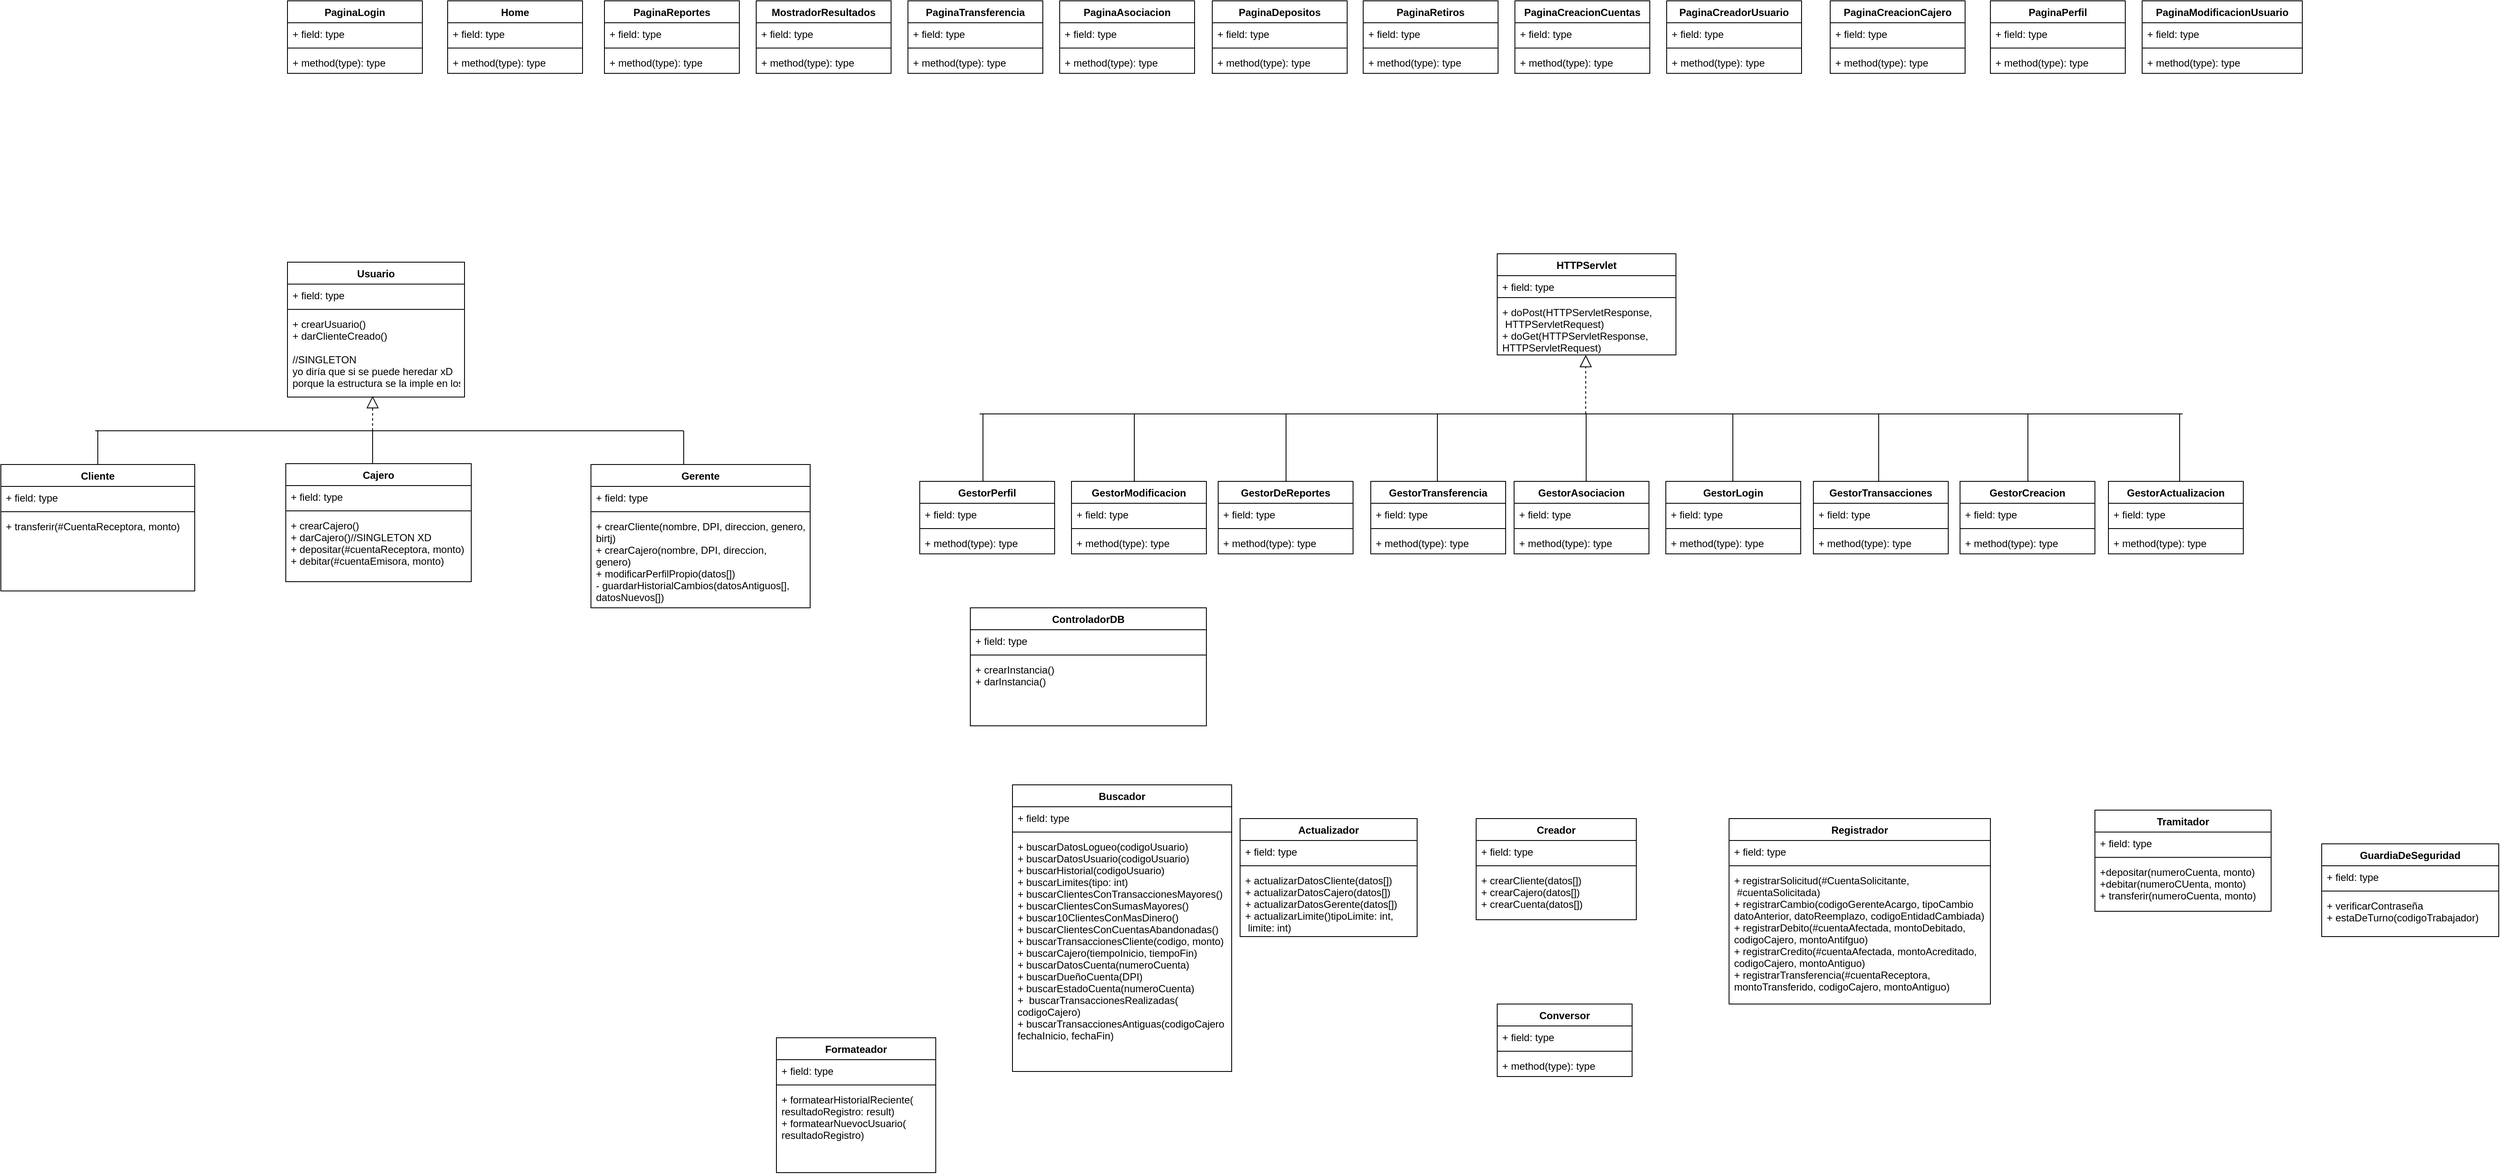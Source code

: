 <mxfile version="13.9.2" type="device"><diagram id="njwTkQ69Vm5b23UFdTND" name="Page-1"><mxGraphModel dx="995" dy="1878" grid="1" gridSize="10" guides="1" tooltips="1" connect="1" arrows="1" fold="1" page="1" pageScale="1" pageWidth="827" pageHeight="1169" math="0" shadow="0"><root><mxCell id="0"/><mxCell id="1" parent="0"/><mxCell id="E4dpX_ghf_CLN3YhoOxq-1" value="Cliente" style="swimlane;fontStyle=1;align=center;verticalAlign=top;childLayout=stackLayout;horizontal=1;startSize=26;horizontalStack=0;resizeParent=1;resizeParentMax=0;resizeLast=0;collapsible=1;marginBottom=0;" parent="1" vertex="1"><mxGeometry x="50" y="10" width="230" height="150" as="geometry"/></mxCell><mxCell id="E4dpX_ghf_CLN3YhoOxq-2" value="+ field: type" style="text;strokeColor=none;fillColor=none;align=left;verticalAlign=top;spacingLeft=4;spacingRight=4;overflow=hidden;rotatable=0;points=[[0,0.5],[1,0.5]];portConstraint=eastwest;" parent="E4dpX_ghf_CLN3YhoOxq-1" vertex="1"><mxGeometry y="26" width="230" height="26" as="geometry"/></mxCell><mxCell id="E4dpX_ghf_CLN3YhoOxq-3" value="" style="line;strokeWidth=1;fillColor=none;align=left;verticalAlign=middle;spacingTop=-1;spacingLeft=3;spacingRight=3;rotatable=0;labelPosition=right;points=[];portConstraint=eastwest;" parent="E4dpX_ghf_CLN3YhoOxq-1" vertex="1"><mxGeometry y="52" width="230" height="8" as="geometry"/></mxCell><mxCell id="E4dpX_ghf_CLN3YhoOxq-4" value="+ transferir(#CuentaReceptora, monto)&#10;&#10;" style="text;strokeColor=none;fillColor=none;align=left;verticalAlign=top;spacingLeft=4;spacingRight=4;overflow=hidden;rotatable=0;points=[[0,0.5],[1,0.5]];portConstraint=eastwest;" parent="E4dpX_ghf_CLN3YhoOxq-1" vertex="1"><mxGeometry y="60" width="230" height="90" as="geometry"/></mxCell><mxCell id="E4dpX_ghf_CLN3YhoOxq-9" value="Cajero" style="swimlane;fontStyle=1;align=center;verticalAlign=top;childLayout=stackLayout;horizontal=1;startSize=26;horizontalStack=0;resizeParent=1;resizeParentMax=0;resizeLast=0;collapsible=1;marginBottom=0;" parent="1" vertex="1"><mxGeometry x="388" y="9" width="220" height="140" as="geometry"/></mxCell><mxCell id="E4dpX_ghf_CLN3YhoOxq-10" value="+ field: type" style="text;strokeColor=none;fillColor=none;align=left;verticalAlign=top;spacingLeft=4;spacingRight=4;overflow=hidden;rotatable=0;points=[[0,0.5],[1,0.5]];portConstraint=eastwest;" parent="E4dpX_ghf_CLN3YhoOxq-9" vertex="1"><mxGeometry y="26" width="220" height="26" as="geometry"/></mxCell><mxCell id="E4dpX_ghf_CLN3YhoOxq-11" value="" style="line;strokeWidth=1;fillColor=none;align=left;verticalAlign=middle;spacingTop=-1;spacingLeft=3;spacingRight=3;rotatable=0;labelPosition=right;points=[];portConstraint=eastwest;" parent="E4dpX_ghf_CLN3YhoOxq-9" vertex="1"><mxGeometry y="52" width="220" height="8" as="geometry"/></mxCell><mxCell id="E4dpX_ghf_CLN3YhoOxq-12" value="+ crearCajero()&#10;+ darCajero()//SINGLETON XD&#10;+ depositar(#cuentaReceptora, monto)&#10;+ debitar(#cuentaEmisora, monto)&#10;" style="text;strokeColor=none;fillColor=none;align=left;verticalAlign=top;spacingLeft=4;spacingRight=4;overflow=hidden;rotatable=0;points=[[0,0.5],[1,0.5]];portConstraint=eastwest;" parent="E4dpX_ghf_CLN3YhoOxq-9" vertex="1"><mxGeometry y="60" width="220" height="80" as="geometry"/></mxCell><mxCell id="E4dpX_ghf_CLN3YhoOxq-13" value="Gerente" style="swimlane;fontStyle=1;align=center;verticalAlign=top;childLayout=stackLayout;horizontal=1;startSize=26;horizontalStack=0;resizeParent=1;resizeParentMax=0;resizeLast=0;collapsible=1;marginBottom=0;" parent="1" vertex="1"><mxGeometry x="750" y="10" width="260" height="170" as="geometry"/></mxCell><mxCell id="E4dpX_ghf_CLN3YhoOxq-14" value="+ field: type" style="text;strokeColor=none;fillColor=none;align=left;verticalAlign=top;spacingLeft=4;spacingRight=4;overflow=hidden;rotatable=0;points=[[0,0.5],[1,0.5]];portConstraint=eastwest;" parent="E4dpX_ghf_CLN3YhoOxq-13" vertex="1"><mxGeometry y="26" width="260" height="26" as="geometry"/></mxCell><mxCell id="E4dpX_ghf_CLN3YhoOxq-15" value="" style="line;strokeWidth=1;fillColor=none;align=left;verticalAlign=middle;spacingTop=-1;spacingLeft=3;spacingRight=3;rotatable=0;labelPosition=right;points=[];portConstraint=eastwest;" parent="E4dpX_ghf_CLN3YhoOxq-13" vertex="1"><mxGeometry y="52" width="260" height="8" as="geometry"/></mxCell><mxCell id="E4dpX_ghf_CLN3YhoOxq-16" value="+ crearCliente(nombre, DPI, direccion, genero, &#10;birtj)&#10;+ crearCajero(nombre, DPI, direccion, &#10;genero)&#10;+ modificarPerfilPropio(datos[])&#10;- guardarHistorialCambios(datosAntiguos[], &#10;datosNuevos[])" style="text;strokeColor=none;fillColor=none;align=left;verticalAlign=top;spacingLeft=4;spacingRight=4;overflow=hidden;rotatable=0;points=[[0,0.5],[1,0.5]];portConstraint=eastwest;" parent="E4dpX_ghf_CLN3YhoOxq-13" vertex="1"><mxGeometry y="60" width="260" height="110" as="geometry"/></mxCell><mxCell id="E4dpX_ghf_CLN3YhoOxq-45" value="GestorCreacion" style="swimlane;fontStyle=1;align=center;verticalAlign=top;childLayout=stackLayout;horizontal=1;startSize=26;horizontalStack=0;resizeParent=1;resizeParentMax=0;resizeLast=0;collapsible=1;marginBottom=0;" parent="1" vertex="1"><mxGeometry x="2374" y="30" width="160" height="86" as="geometry"/></mxCell><mxCell id="E4dpX_ghf_CLN3YhoOxq-46" value="+ field: type" style="text;strokeColor=none;fillColor=none;align=left;verticalAlign=top;spacingLeft=4;spacingRight=4;overflow=hidden;rotatable=0;points=[[0,0.5],[1,0.5]];portConstraint=eastwest;" parent="E4dpX_ghf_CLN3YhoOxq-45" vertex="1"><mxGeometry y="26" width="160" height="26" as="geometry"/></mxCell><mxCell id="E4dpX_ghf_CLN3YhoOxq-47" value="" style="line;strokeWidth=1;fillColor=none;align=left;verticalAlign=middle;spacingTop=-1;spacingLeft=3;spacingRight=3;rotatable=0;labelPosition=right;points=[];portConstraint=eastwest;" parent="E4dpX_ghf_CLN3YhoOxq-45" vertex="1"><mxGeometry y="52" width="160" height="8" as="geometry"/></mxCell><mxCell id="E4dpX_ghf_CLN3YhoOxq-48" value="+ method(type): type" style="text;strokeColor=none;fillColor=none;align=left;verticalAlign=top;spacingLeft=4;spacingRight=4;overflow=hidden;rotatable=0;points=[[0,0.5],[1,0.5]];portConstraint=eastwest;" parent="E4dpX_ghf_CLN3YhoOxq-45" vertex="1"><mxGeometry y="60" width="160" height="26" as="geometry"/></mxCell><mxCell id="E4dpX_ghf_CLN3YhoOxq-49" value="GestorPerfil" style="swimlane;fontStyle=1;align=center;verticalAlign=top;childLayout=stackLayout;horizontal=1;startSize=26;horizontalStack=0;resizeParent=1;resizeParentMax=0;resizeLast=0;collapsible=1;marginBottom=0;" parent="1" vertex="1"><mxGeometry x="1140" y="30" width="160" height="86" as="geometry"/></mxCell><mxCell id="E4dpX_ghf_CLN3YhoOxq-50" value="+ field: type" style="text;strokeColor=none;fillColor=none;align=left;verticalAlign=top;spacingLeft=4;spacingRight=4;overflow=hidden;rotatable=0;points=[[0,0.5],[1,0.5]];portConstraint=eastwest;" parent="E4dpX_ghf_CLN3YhoOxq-49" vertex="1"><mxGeometry y="26" width="160" height="26" as="geometry"/></mxCell><mxCell id="E4dpX_ghf_CLN3YhoOxq-51" value="" style="line;strokeWidth=1;fillColor=none;align=left;verticalAlign=middle;spacingTop=-1;spacingLeft=3;spacingRight=3;rotatable=0;labelPosition=right;points=[];portConstraint=eastwest;" parent="E4dpX_ghf_CLN3YhoOxq-49" vertex="1"><mxGeometry y="52" width="160" height="8" as="geometry"/></mxCell><mxCell id="E4dpX_ghf_CLN3YhoOxq-52" value="+ method(type): type" style="text;strokeColor=none;fillColor=none;align=left;verticalAlign=top;spacingLeft=4;spacingRight=4;overflow=hidden;rotatable=0;points=[[0,0.5],[1,0.5]];portConstraint=eastwest;" parent="E4dpX_ghf_CLN3YhoOxq-49" vertex="1"><mxGeometry y="60" width="160" height="26" as="geometry"/></mxCell><mxCell id="E4dpX_ghf_CLN3YhoOxq-53" value="GestorModificacion" style="swimlane;fontStyle=1;align=center;verticalAlign=top;childLayout=stackLayout;horizontal=1;startSize=26;horizontalStack=0;resizeParent=1;resizeParentMax=0;resizeLast=0;collapsible=1;marginBottom=0;" parent="1" vertex="1"><mxGeometry x="1320" y="30" width="160" height="86" as="geometry"/></mxCell><mxCell id="E4dpX_ghf_CLN3YhoOxq-54" value="+ field: type" style="text;strokeColor=none;fillColor=none;align=left;verticalAlign=top;spacingLeft=4;spacingRight=4;overflow=hidden;rotatable=0;points=[[0,0.5],[1,0.5]];portConstraint=eastwest;" parent="E4dpX_ghf_CLN3YhoOxq-53" vertex="1"><mxGeometry y="26" width="160" height="26" as="geometry"/></mxCell><mxCell id="E4dpX_ghf_CLN3YhoOxq-55" value="" style="line;strokeWidth=1;fillColor=none;align=left;verticalAlign=middle;spacingTop=-1;spacingLeft=3;spacingRight=3;rotatable=0;labelPosition=right;points=[];portConstraint=eastwest;" parent="E4dpX_ghf_CLN3YhoOxq-53" vertex="1"><mxGeometry y="52" width="160" height="8" as="geometry"/></mxCell><mxCell id="E4dpX_ghf_CLN3YhoOxq-56" value="+ method(type): type" style="text;strokeColor=none;fillColor=none;align=left;verticalAlign=top;spacingLeft=4;spacingRight=4;overflow=hidden;rotatable=0;points=[[0,0.5],[1,0.5]];portConstraint=eastwest;" parent="E4dpX_ghf_CLN3YhoOxq-53" vertex="1"><mxGeometry y="60" width="160" height="26" as="geometry"/></mxCell><mxCell id="E4dpX_ghf_CLN3YhoOxq-57" value="GestorActualizacion" style="swimlane;fontStyle=1;align=center;verticalAlign=top;childLayout=stackLayout;horizontal=1;startSize=26;horizontalStack=0;resizeParent=1;resizeParentMax=0;resizeLast=0;collapsible=1;marginBottom=0;" parent="1" vertex="1"><mxGeometry x="2550" y="30" width="160" height="86" as="geometry"/></mxCell><mxCell id="E4dpX_ghf_CLN3YhoOxq-58" value="+ field: type" style="text;strokeColor=none;fillColor=none;align=left;verticalAlign=top;spacingLeft=4;spacingRight=4;overflow=hidden;rotatable=0;points=[[0,0.5],[1,0.5]];portConstraint=eastwest;" parent="E4dpX_ghf_CLN3YhoOxq-57" vertex="1"><mxGeometry y="26" width="160" height="26" as="geometry"/></mxCell><mxCell id="E4dpX_ghf_CLN3YhoOxq-59" value="" style="line;strokeWidth=1;fillColor=none;align=left;verticalAlign=middle;spacingTop=-1;spacingLeft=3;spacingRight=3;rotatable=0;labelPosition=right;points=[];portConstraint=eastwest;" parent="E4dpX_ghf_CLN3YhoOxq-57" vertex="1"><mxGeometry y="52" width="160" height="8" as="geometry"/></mxCell><mxCell id="E4dpX_ghf_CLN3YhoOxq-60" value="+ method(type): type" style="text;strokeColor=none;fillColor=none;align=left;verticalAlign=top;spacingLeft=4;spacingRight=4;overflow=hidden;rotatable=0;points=[[0,0.5],[1,0.5]];portConstraint=eastwest;" parent="E4dpX_ghf_CLN3YhoOxq-57" vertex="1"><mxGeometry y="60" width="160" height="26" as="geometry"/></mxCell><mxCell id="E4dpX_ghf_CLN3YhoOxq-61" value="GestorDeReportes" style="swimlane;fontStyle=1;align=center;verticalAlign=top;childLayout=stackLayout;horizontal=1;startSize=26;horizontalStack=0;resizeParent=1;resizeParentMax=0;resizeLast=0;collapsible=1;marginBottom=0;" parent="1" vertex="1"><mxGeometry x="1494" y="30" width="160" height="86" as="geometry"/></mxCell><mxCell id="E4dpX_ghf_CLN3YhoOxq-62" value="+ field: type" style="text;strokeColor=none;fillColor=none;align=left;verticalAlign=top;spacingLeft=4;spacingRight=4;overflow=hidden;rotatable=0;points=[[0,0.5],[1,0.5]];portConstraint=eastwest;" parent="E4dpX_ghf_CLN3YhoOxq-61" vertex="1"><mxGeometry y="26" width="160" height="26" as="geometry"/></mxCell><mxCell id="E4dpX_ghf_CLN3YhoOxq-63" value="" style="line;strokeWidth=1;fillColor=none;align=left;verticalAlign=middle;spacingTop=-1;spacingLeft=3;spacingRight=3;rotatable=0;labelPosition=right;points=[];portConstraint=eastwest;" parent="E4dpX_ghf_CLN3YhoOxq-61" vertex="1"><mxGeometry y="52" width="160" height="8" as="geometry"/></mxCell><mxCell id="E4dpX_ghf_CLN3YhoOxq-64" value="+ method(type): type" style="text;strokeColor=none;fillColor=none;align=left;verticalAlign=top;spacingLeft=4;spacingRight=4;overflow=hidden;rotatable=0;points=[[0,0.5],[1,0.5]];portConstraint=eastwest;" parent="E4dpX_ghf_CLN3YhoOxq-61" vertex="1"><mxGeometry y="60" width="160" height="26" as="geometry"/></mxCell><mxCell id="E4dpX_ghf_CLN3YhoOxq-65" value="GestorTransferencia" style="swimlane;fontStyle=1;align=center;verticalAlign=top;childLayout=stackLayout;horizontal=1;startSize=26;horizontalStack=0;resizeParent=1;resizeParentMax=0;resizeLast=0;collapsible=1;marginBottom=0;" parent="1" vertex="1"><mxGeometry x="1675" y="30" width="160" height="86" as="geometry"/></mxCell><mxCell id="E4dpX_ghf_CLN3YhoOxq-66" value="+ field: type" style="text;strokeColor=none;fillColor=none;align=left;verticalAlign=top;spacingLeft=4;spacingRight=4;overflow=hidden;rotatable=0;points=[[0,0.5],[1,0.5]];portConstraint=eastwest;" parent="E4dpX_ghf_CLN3YhoOxq-65" vertex="1"><mxGeometry y="26" width="160" height="26" as="geometry"/></mxCell><mxCell id="E4dpX_ghf_CLN3YhoOxq-67" value="" style="line;strokeWidth=1;fillColor=none;align=left;verticalAlign=middle;spacingTop=-1;spacingLeft=3;spacingRight=3;rotatable=0;labelPosition=right;points=[];portConstraint=eastwest;" parent="E4dpX_ghf_CLN3YhoOxq-65" vertex="1"><mxGeometry y="52" width="160" height="8" as="geometry"/></mxCell><mxCell id="E4dpX_ghf_CLN3YhoOxq-68" value="+ method(type): type" style="text;strokeColor=none;fillColor=none;align=left;verticalAlign=top;spacingLeft=4;spacingRight=4;overflow=hidden;rotatable=0;points=[[0,0.5],[1,0.5]];portConstraint=eastwest;" parent="E4dpX_ghf_CLN3YhoOxq-65" vertex="1"><mxGeometry y="60" width="160" height="26" as="geometry"/></mxCell><mxCell id="E4dpX_ghf_CLN3YhoOxq-69" value="GestorAsociacion" style="swimlane;fontStyle=1;align=center;verticalAlign=top;childLayout=stackLayout;horizontal=1;startSize=26;horizontalStack=0;resizeParent=1;resizeParentMax=0;resizeLast=0;collapsible=1;marginBottom=0;" parent="1" vertex="1"><mxGeometry x="1845" y="30" width="160" height="86" as="geometry"/></mxCell><mxCell id="E4dpX_ghf_CLN3YhoOxq-70" value="+ field: type" style="text;strokeColor=none;fillColor=none;align=left;verticalAlign=top;spacingLeft=4;spacingRight=4;overflow=hidden;rotatable=0;points=[[0,0.5],[1,0.5]];portConstraint=eastwest;" parent="E4dpX_ghf_CLN3YhoOxq-69" vertex="1"><mxGeometry y="26" width="160" height="26" as="geometry"/></mxCell><mxCell id="E4dpX_ghf_CLN3YhoOxq-71" value="" style="line;strokeWidth=1;fillColor=none;align=left;verticalAlign=middle;spacingTop=-1;spacingLeft=3;spacingRight=3;rotatable=0;labelPosition=right;points=[];portConstraint=eastwest;" parent="E4dpX_ghf_CLN3YhoOxq-69" vertex="1"><mxGeometry y="52" width="160" height="8" as="geometry"/></mxCell><mxCell id="E4dpX_ghf_CLN3YhoOxq-72" value="+ method(type): type" style="text;strokeColor=none;fillColor=none;align=left;verticalAlign=top;spacingLeft=4;spacingRight=4;overflow=hidden;rotatable=0;points=[[0,0.5],[1,0.5]];portConstraint=eastwest;" parent="E4dpX_ghf_CLN3YhoOxq-69" vertex="1"><mxGeometry y="60" width="160" height="26" as="geometry"/></mxCell><mxCell id="E4dpX_ghf_CLN3YhoOxq-73" value="GestorLogin" style="swimlane;fontStyle=1;align=center;verticalAlign=top;childLayout=stackLayout;horizontal=1;startSize=26;horizontalStack=0;resizeParent=1;resizeParentMax=0;resizeLast=0;collapsible=1;marginBottom=0;" parent="1" vertex="1"><mxGeometry x="2025" y="30" width="160" height="86" as="geometry"/></mxCell><mxCell id="E4dpX_ghf_CLN3YhoOxq-74" value="+ field: type" style="text;strokeColor=none;fillColor=none;align=left;verticalAlign=top;spacingLeft=4;spacingRight=4;overflow=hidden;rotatable=0;points=[[0,0.5],[1,0.5]];portConstraint=eastwest;" parent="E4dpX_ghf_CLN3YhoOxq-73" vertex="1"><mxGeometry y="26" width="160" height="26" as="geometry"/></mxCell><mxCell id="E4dpX_ghf_CLN3YhoOxq-75" value="" style="line;strokeWidth=1;fillColor=none;align=left;verticalAlign=middle;spacingTop=-1;spacingLeft=3;spacingRight=3;rotatable=0;labelPosition=right;points=[];portConstraint=eastwest;" parent="E4dpX_ghf_CLN3YhoOxq-73" vertex="1"><mxGeometry y="52" width="160" height="8" as="geometry"/></mxCell><mxCell id="E4dpX_ghf_CLN3YhoOxq-76" value="+ method(type): type" style="text;strokeColor=none;fillColor=none;align=left;verticalAlign=top;spacingLeft=4;spacingRight=4;overflow=hidden;rotatable=0;points=[[0,0.5],[1,0.5]];portConstraint=eastwest;" parent="E4dpX_ghf_CLN3YhoOxq-73" vertex="1"><mxGeometry y="60" width="160" height="26" as="geometry"/></mxCell><mxCell id="E4dpX_ghf_CLN3YhoOxq-77" value="GestorTransacciones" style="swimlane;fontStyle=1;align=center;verticalAlign=top;childLayout=stackLayout;horizontal=1;startSize=26;horizontalStack=0;resizeParent=1;resizeParentMax=0;resizeLast=0;collapsible=1;marginBottom=0;" parent="1" vertex="1"><mxGeometry x="2200" y="30" width="160" height="86" as="geometry"/></mxCell><mxCell id="E4dpX_ghf_CLN3YhoOxq-78" value="+ field: type" style="text;strokeColor=none;fillColor=none;align=left;verticalAlign=top;spacingLeft=4;spacingRight=4;overflow=hidden;rotatable=0;points=[[0,0.5],[1,0.5]];portConstraint=eastwest;" parent="E4dpX_ghf_CLN3YhoOxq-77" vertex="1"><mxGeometry y="26" width="160" height="26" as="geometry"/></mxCell><mxCell id="E4dpX_ghf_CLN3YhoOxq-79" value="" style="line;strokeWidth=1;fillColor=none;align=left;verticalAlign=middle;spacingTop=-1;spacingLeft=3;spacingRight=3;rotatable=0;labelPosition=right;points=[];portConstraint=eastwest;" parent="E4dpX_ghf_CLN3YhoOxq-77" vertex="1"><mxGeometry y="52" width="160" height="8" as="geometry"/></mxCell><mxCell id="E4dpX_ghf_CLN3YhoOxq-80" value="+ method(type): type" style="text;strokeColor=none;fillColor=none;align=left;verticalAlign=top;spacingLeft=4;spacingRight=4;overflow=hidden;rotatable=0;points=[[0,0.5],[1,0.5]];portConstraint=eastwest;" parent="E4dpX_ghf_CLN3YhoOxq-77" vertex="1"><mxGeometry y="60" width="160" height="26" as="geometry"/></mxCell><mxCell id="E4dpX_ghf_CLN3YhoOxq-81" value="HTTPServlet" style="swimlane;fontStyle=1;align=center;verticalAlign=top;childLayout=stackLayout;horizontal=1;startSize=26;horizontalStack=0;resizeParent=1;resizeParentMax=0;resizeLast=0;collapsible=1;marginBottom=0;" parent="1" vertex="1"><mxGeometry x="1825" y="-240" width="212" height="120" as="geometry"/></mxCell><mxCell id="E4dpX_ghf_CLN3YhoOxq-82" value="+ field: type" style="text;strokeColor=none;fillColor=none;align=left;verticalAlign=top;spacingLeft=4;spacingRight=4;overflow=hidden;rotatable=0;points=[[0,0.5],[1,0.5]];portConstraint=eastwest;" parent="E4dpX_ghf_CLN3YhoOxq-81" vertex="1"><mxGeometry y="26" width="212" height="22" as="geometry"/></mxCell><mxCell id="E4dpX_ghf_CLN3YhoOxq-83" value="" style="line;strokeWidth=1;fillColor=none;align=left;verticalAlign=middle;spacingTop=-1;spacingLeft=3;spacingRight=3;rotatable=0;labelPosition=right;points=[];portConstraint=eastwest;" parent="E4dpX_ghf_CLN3YhoOxq-81" vertex="1"><mxGeometry y="48" width="212" height="8" as="geometry"/></mxCell><mxCell id="E4dpX_ghf_CLN3YhoOxq-84" value="+ doPost(HTTPServletResponse,&#10; HTTPServletRequest)&#10;+ doGet(HTTPServletResponse, &#10;HTTPServletRequest)" style="text;strokeColor=none;fillColor=none;align=left;verticalAlign=top;spacingLeft=4;spacingRight=4;overflow=hidden;rotatable=0;points=[[0,0.5],[1,0.5]];portConstraint=eastwest;" parent="E4dpX_ghf_CLN3YhoOxq-81" vertex="1"><mxGeometry y="56" width="212" height="64" as="geometry"/></mxCell><mxCell id="E4dpX_ghf_CLN3YhoOxq-89" value="Buscador" style="swimlane;fontStyle=1;align=center;verticalAlign=top;childLayout=stackLayout;horizontal=1;startSize=26;horizontalStack=0;resizeParent=1;resizeParentMax=0;resizeLast=0;collapsible=1;marginBottom=0;" parent="1" vertex="1"><mxGeometry x="1250" y="390" width="260" height="340" as="geometry"/></mxCell><mxCell id="E4dpX_ghf_CLN3YhoOxq-90" value="+ field: type" style="text;strokeColor=none;fillColor=none;align=left;verticalAlign=top;spacingLeft=4;spacingRight=4;overflow=hidden;rotatable=0;points=[[0,0.5],[1,0.5]];portConstraint=eastwest;" parent="E4dpX_ghf_CLN3YhoOxq-89" vertex="1"><mxGeometry y="26" width="260" height="26" as="geometry"/></mxCell><mxCell id="E4dpX_ghf_CLN3YhoOxq-91" value="" style="line;strokeWidth=1;fillColor=none;align=left;verticalAlign=middle;spacingTop=-1;spacingLeft=3;spacingRight=3;rotatable=0;labelPosition=right;points=[];portConstraint=eastwest;" parent="E4dpX_ghf_CLN3YhoOxq-89" vertex="1"><mxGeometry y="52" width="260" height="8" as="geometry"/></mxCell><mxCell id="E4dpX_ghf_CLN3YhoOxq-92" value="+ buscarDatosLogueo(codigoUsuario)&#10;+ buscarDatosUsuario(codigoUsuario)&#10;+ buscarHistorial(codigoUsuario)&#10;+ buscarLimites(tipo: int)&#10;+ buscarClientesConTransaccionesMayores()&#10;+ buscarClientesConSumasMayores()&#10;+ buscar10ClientesConMasDinero()&#10;+ buscarClientesConCuentasAbandonadas()&#10;+ buscarTransaccionesCliente(codigo, monto)&#10;+ buscarCajero(tiempoInicio, tiempoFin)&#10;+ buscarDatosCuenta(numeroCuenta)&#10;+ buscarDueñoCuenta(DPI)&#10;+ buscarEstadoCuenta(numeroCuenta)&#10;+  buscarTransaccionesRealizadas(&#10;codigoCajero)&#10;+ buscarTransaccionesAntiguas(codigoCajero&#10;fechaInicio, fechaFin)&#10;&#10;&#10;&#10;&#10;" style="text;strokeColor=none;fillColor=none;align=left;verticalAlign=top;spacingLeft=4;spacingRight=4;overflow=hidden;rotatable=0;points=[[0,0.5],[1,0.5]];portConstraint=eastwest;" parent="E4dpX_ghf_CLN3YhoOxq-89" vertex="1"><mxGeometry y="60" width="260" height="280" as="geometry"/></mxCell><mxCell id="E4dpX_ghf_CLN3YhoOxq-93" value="PaginaLogin" style="swimlane;fontStyle=1;align=center;verticalAlign=top;childLayout=stackLayout;horizontal=1;startSize=26;horizontalStack=0;resizeParent=1;resizeParentMax=0;resizeLast=0;collapsible=1;marginBottom=0;" parent="1" vertex="1"><mxGeometry x="390" y="-540" width="160" height="86" as="geometry"/></mxCell><mxCell id="E4dpX_ghf_CLN3YhoOxq-94" value="+ field: type" style="text;strokeColor=none;fillColor=none;align=left;verticalAlign=top;spacingLeft=4;spacingRight=4;overflow=hidden;rotatable=0;points=[[0,0.5],[1,0.5]];portConstraint=eastwest;" parent="E4dpX_ghf_CLN3YhoOxq-93" vertex="1"><mxGeometry y="26" width="160" height="26" as="geometry"/></mxCell><mxCell id="E4dpX_ghf_CLN3YhoOxq-95" value="" style="line;strokeWidth=1;fillColor=none;align=left;verticalAlign=middle;spacingTop=-1;spacingLeft=3;spacingRight=3;rotatable=0;labelPosition=right;points=[];portConstraint=eastwest;" parent="E4dpX_ghf_CLN3YhoOxq-93" vertex="1"><mxGeometry y="52" width="160" height="8" as="geometry"/></mxCell><mxCell id="E4dpX_ghf_CLN3YhoOxq-96" value="+ method(type): type" style="text;strokeColor=none;fillColor=none;align=left;verticalAlign=top;spacingLeft=4;spacingRight=4;overflow=hidden;rotatable=0;points=[[0,0.5],[1,0.5]];portConstraint=eastwest;" parent="E4dpX_ghf_CLN3YhoOxq-93" vertex="1"><mxGeometry y="60" width="160" height="26" as="geometry"/></mxCell><mxCell id="E4dpX_ghf_CLN3YhoOxq-97" value="Home" style="swimlane;fontStyle=1;align=center;verticalAlign=top;childLayout=stackLayout;horizontal=1;startSize=26;horizontalStack=0;resizeParent=1;resizeParentMax=0;resizeLast=0;collapsible=1;marginBottom=0;" parent="1" vertex="1"><mxGeometry x="580" y="-540" width="160" height="86" as="geometry"/></mxCell><mxCell id="E4dpX_ghf_CLN3YhoOxq-98" value="+ field: type" style="text;strokeColor=none;fillColor=none;align=left;verticalAlign=top;spacingLeft=4;spacingRight=4;overflow=hidden;rotatable=0;points=[[0,0.5],[1,0.5]];portConstraint=eastwest;" parent="E4dpX_ghf_CLN3YhoOxq-97" vertex="1"><mxGeometry y="26" width="160" height="26" as="geometry"/></mxCell><mxCell id="E4dpX_ghf_CLN3YhoOxq-99" value="" style="line;strokeWidth=1;fillColor=none;align=left;verticalAlign=middle;spacingTop=-1;spacingLeft=3;spacingRight=3;rotatable=0;labelPosition=right;points=[];portConstraint=eastwest;" parent="E4dpX_ghf_CLN3YhoOxq-97" vertex="1"><mxGeometry y="52" width="160" height="8" as="geometry"/></mxCell><mxCell id="E4dpX_ghf_CLN3YhoOxq-100" value="+ method(type): type" style="text;strokeColor=none;fillColor=none;align=left;verticalAlign=top;spacingLeft=4;spacingRight=4;overflow=hidden;rotatable=0;points=[[0,0.5],[1,0.5]];portConstraint=eastwest;" parent="E4dpX_ghf_CLN3YhoOxq-97" vertex="1"><mxGeometry y="60" width="160" height="26" as="geometry"/></mxCell><mxCell id="E4dpX_ghf_CLN3YhoOxq-101" value="PaginaReportes" style="swimlane;fontStyle=1;align=center;verticalAlign=top;childLayout=stackLayout;horizontal=1;startSize=26;horizontalStack=0;resizeParent=1;resizeParentMax=0;resizeLast=0;collapsible=1;marginBottom=0;" parent="1" vertex="1"><mxGeometry x="766" y="-540" width="160" height="86" as="geometry"/></mxCell><mxCell id="E4dpX_ghf_CLN3YhoOxq-102" value="+ field: type" style="text;strokeColor=none;fillColor=none;align=left;verticalAlign=top;spacingLeft=4;spacingRight=4;overflow=hidden;rotatable=0;points=[[0,0.5],[1,0.5]];portConstraint=eastwest;" parent="E4dpX_ghf_CLN3YhoOxq-101" vertex="1"><mxGeometry y="26" width="160" height="26" as="geometry"/></mxCell><mxCell id="E4dpX_ghf_CLN3YhoOxq-103" value="" style="line;strokeWidth=1;fillColor=none;align=left;verticalAlign=middle;spacingTop=-1;spacingLeft=3;spacingRight=3;rotatable=0;labelPosition=right;points=[];portConstraint=eastwest;" parent="E4dpX_ghf_CLN3YhoOxq-101" vertex="1"><mxGeometry y="52" width="160" height="8" as="geometry"/></mxCell><mxCell id="E4dpX_ghf_CLN3YhoOxq-104" value="+ method(type): type" style="text;strokeColor=none;fillColor=none;align=left;verticalAlign=top;spacingLeft=4;spacingRight=4;overflow=hidden;rotatable=0;points=[[0,0.5],[1,0.5]];portConstraint=eastwest;" parent="E4dpX_ghf_CLN3YhoOxq-101" vertex="1"><mxGeometry y="60" width="160" height="26" as="geometry"/></mxCell><mxCell id="E4dpX_ghf_CLN3YhoOxq-105" value="MostradorResultados" style="swimlane;fontStyle=1;align=center;verticalAlign=top;childLayout=stackLayout;horizontal=1;startSize=26;horizontalStack=0;resizeParent=1;resizeParentMax=0;resizeLast=0;collapsible=1;marginBottom=0;" parent="1" vertex="1"><mxGeometry x="946" y="-540" width="160" height="86" as="geometry"/></mxCell><mxCell id="E4dpX_ghf_CLN3YhoOxq-106" value="+ field: type" style="text;strokeColor=none;fillColor=none;align=left;verticalAlign=top;spacingLeft=4;spacingRight=4;overflow=hidden;rotatable=0;points=[[0,0.5],[1,0.5]];portConstraint=eastwest;" parent="E4dpX_ghf_CLN3YhoOxq-105" vertex="1"><mxGeometry y="26" width="160" height="26" as="geometry"/></mxCell><mxCell id="E4dpX_ghf_CLN3YhoOxq-107" value="" style="line;strokeWidth=1;fillColor=none;align=left;verticalAlign=middle;spacingTop=-1;spacingLeft=3;spacingRight=3;rotatable=0;labelPosition=right;points=[];portConstraint=eastwest;" parent="E4dpX_ghf_CLN3YhoOxq-105" vertex="1"><mxGeometry y="52" width="160" height="8" as="geometry"/></mxCell><mxCell id="E4dpX_ghf_CLN3YhoOxq-108" value="+ method(type): type" style="text;strokeColor=none;fillColor=none;align=left;verticalAlign=top;spacingLeft=4;spacingRight=4;overflow=hidden;rotatable=0;points=[[0,0.5],[1,0.5]];portConstraint=eastwest;" parent="E4dpX_ghf_CLN3YhoOxq-105" vertex="1"><mxGeometry y="60" width="160" height="26" as="geometry"/></mxCell><mxCell id="E4dpX_ghf_CLN3YhoOxq-109" value="PaginaTransferencia" style="swimlane;fontStyle=1;align=center;verticalAlign=top;childLayout=stackLayout;horizontal=1;startSize=26;horizontalStack=0;resizeParent=1;resizeParentMax=0;resizeLast=0;collapsible=1;marginBottom=0;" parent="1" vertex="1"><mxGeometry x="1126" y="-540" width="160" height="86" as="geometry"/></mxCell><mxCell id="E4dpX_ghf_CLN3YhoOxq-110" value="+ field: type" style="text;strokeColor=none;fillColor=none;align=left;verticalAlign=top;spacingLeft=4;spacingRight=4;overflow=hidden;rotatable=0;points=[[0,0.5],[1,0.5]];portConstraint=eastwest;" parent="E4dpX_ghf_CLN3YhoOxq-109" vertex="1"><mxGeometry y="26" width="160" height="26" as="geometry"/></mxCell><mxCell id="E4dpX_ghf_CLN3YhoOxq-111" value="" style="line;strokeWidth=1;fillColor=none;align=left;verticalAlign=middle;spacingTop=-1;spacingLeft=3;spacingRight=3;rotatable=0;labelPosition=right;points=[];portConstraint=eastwest;" parent="E4dpX_ghf_CLN3YhoOxq-109" vertex="1"><mxGeometry y="52" width="160" height="8" as="geometry"/></mxCell><mxCell id="E4dpX_ghf_CLN3YhoOxq-112" value="+ method(type): type" style="text;strokeColor=none;fillColor=none;align=left;verticalAlign=top;spacingLeft=4;spacingRight=4;overflow=hidden;rotatable=0;points=[[0,0.5],[1,0.5]];portConstraint=eastwest;" parent="E4dpX_ghf_CLN3YhoOxq-109" vertex="1"><mxGeometry y="60" width="160" height="26" as="geometry"/></mxCell><mxCell id="E4dpX_ghf_CLN3YhoOxq-113" value="PaginaAsociacion" style="swimlane;fontStyle=1;align=center;verticalAlign=top;childLayout=stackLayout;horizontal=1;startSize=26;horizontalStack=0;resizeParent=1;resizeParentMax=0;resizeLast=0;collapsible=1;marginBottom=0;" parent="1" vertex="1"><mxGeometry x="1306" y="-540" width="160" height="86" as="geometry"/></mxCell><mxCell id="E4dpX_ghf_CLN3YhoOxq-114" value="+ field: type" style="text;strokeColor=none;fillColor=none;align=left;verticalAlign=top;spacingLeft=4;spacingRight=4;overflow=hidden;rotatable=0;points=[[0,0.5],[1,0.5]];portConstraint=eastwest;" parent="E4dpX_ghf_CLN3YhoOxq-113" vertex="1"><mxGeometry y="26" width="160" height="26" as="geometry"/></mxCell><mxCell id="E4dpX_ghf_CLN3YhoOxq-115" value="" style="line;strokeWidth=1;fillColor=none;align=left;verticalAlign=middle;spacingTop=-1;spacingLeft=3;spacingRight=3;rotatable=0;labelPosition=right;points=[];portConstraint=eastwest;" parent="E4dpX_ghf_CLN3YhoOxq-113" vertex="1"><mxGeometry y="52" width="160" height="8" as="geometry"/></mxCell><mxCell id="E4dpX_ghf_CLN3YhoOxq-116" value="+ method(type): type" style="text;strokeColor=none;fillColor=none;align=left;verticalAlign=top;spacingLeft=4;spacingRight=4;overflow=hidden;rotatable=0;points=[[0,0.5],[1,0.5]];portConstraint=eastwest;" parent="E4dpX_ghf_CLN3YhoOxq-113" vertex="1"><mxGeometry y="60" width="160" height="26" as="geometry"/></mxCell><mxCell id="E4dpX_ghf_CLN3YhoOxq-117" value="PaginaDepositos" style="swimlane;fontStyle=1;align=center;verticalAlign=top;childLayout=stackLayout;horizontal=1;startSize=26;horizontalStack=0;resizeParent=1;resizeParentMax=0;resizeLast=0;collapsible=1;marginBottom=0;" parent="1" vertex="1"><mxGeometry x="1487" y="-540" width="160" height="86" as="geometry"/></mxCell><mxCell id="E4dpX_ghf_CLN3YhoOxq-118" value="+ field: type" style="text;strokeColor=none;fillColor=none;align=left;verticalAlign=top;spacingLeft=4;spacingRight=4;overflow=hidden;rotatable=0;points=[[0,0.5],[1,0.5]];portConstraint=eastwest;" parent="E4dpX_ghf_CLN3YhoOxq-117" vertex="1"><mxGeometry y="26" width="160" height="26" as="geometry"/></mxCell><mxCell id="E4dpX_ghf_CLN3YhoOxq-119" value="" style="line;strokeWidth=1;fillColor=none;align=left;verticalAlign=middle;spacingTop=-1;spacingLeft=3;spacingRight=3;rotatable=0;labelPosition=right;points=[];portConstraint=eastwest;" parent="E4dpX_ghf_CLN3YhoOxq-117" vertex="1"><mxGeometry y="52" width="160" height="8" as="geometry"/></mxCell><mxCell id="E4dpX_ghf_CLN3YhoOxq-120" value="+ method(type): type" style="text;strokeColor=none;fillColor=none;align=left;verticalAlign=top;spacingLeft=4;spacingRight=4;overflow=hidden;rotatable=0;points=[[0,0.5],[1,0.5]];portConstraint=eastwest;" parent="E4dpX_ghf_CLN3YhoOxq-117" vertex="1"><mxGeometry y="60" width="160" height="26" as="geometry"/></mxCell><mxCell id="E4dpX_ghf_CLN3YhoOxq-121" value="PaginaRetiros" style="swimlane;fontStyle=1;align=center;verticalAlign=top;childLayout=stackLayout;horizontal=1;startSize=26;horizontalStack=0;resizeParent=1;resizeParentMax=0;resizeLast=0;collapsible=1;marginBottom=0;" parent="1" vertex="1"><mxGeometry x="1666" y="-540" width="160" height="86" as="geometry"/></mxCell><mxCell id="E4dpX_ghf_CLN3YhoOxq-122" value="+ field: type" style="text;strokeColor=none;fillColor=none;align=left;verticalAlign=top;spacingLeft=4;spacingRight=4;overflow=hidden;rotatable=0;points=[[0,0.5],[1,0.5]];portConstraint=eastwest;" parent="E4dpX_ghf_CLN3YhoOxq-121" vertex="1"><mxGeometry y="26" width="160" height="26" as="geometry"/></mxCell><mxCell id="E4dpX_ghf_CLN3YhoOxq-123" value="" style="line;strokeWidth=1;fillColor=none;align=left;verticalAlign=middle;spacingTop=-1;spacingLeft=3;spacingRight=3;rotatable=0;labelPosition=right;points=[];portConstraint=eastwest;" parent="E4dpX_ghf_CLN3YhoOxq-121" vertex="1"><mxGeometry y="52" width="160" height="8" as="geometry"/></mxCell><mxCell id="E4dpX_ghf_CLN3YhoOxq-124" value="+ method(type): type" style="text;strokeColor=none;fillColor=none;align=left;verticalAlign=top;spacingLeft=4;spacingRight=4;overflow=hidden;rotatable=0;points=[[0,0.5],[1,0.5]];portConstraint=eastwest;" parent="E4dpX_ghf_CLN3YhoOxq-121" vertex="1"><mxGeometry y="60" width="160" height="26" as="geometry"/></mxCell><mxCell id="E4dpX_ghf_CLN3YhoOxq-125" value="PaginaCreacionCuentas" style="swimlane;fontStyle=1;align=center;verticalAlign=top;childLayout=stackLayout;horizontal=1;startSize=26;horizontalStack=0;resizeParent=1;resizeParentMax=0;resizeLast=0;collapsible=1;marginBottom=0;" parent="1" vertex="1"><mxGeometry x="1846" y="-540" width="160" height="86" as="geometry"/></mxCell><mxCell id="E4dpX_ghf_CLN3YhoOxq-126" value="+ field: type" style="text;strokeColor=none;fillColor=none;align=left;verticalAlign=top;spacingLeft=4;spacingRight=4;overflow=hidden;rotatable=0;points=[[0,0.5],[1,0.5]];portConstraint=eastwest;" parent="E4dpX_ghf_CLN3YhoOxq-125" vertex="1"><mxGeometry y="26" width="160" height="26" as="geometry"/></mxCell><mxCell id="E4dpX_ghf_CLN3YhoOxq-127" value="" style="line;strokeWidth=1;fillColor=none;align=left;verticalAlign=middle;spacingTop=-1;spacingLeft=3;spacingRight=3;rotatable=0;labelPosition=right;points=[];portConstraint=eastwest;" parent="E4dpX_ghf_CLN3YhoOxq-125" vertex="1"><mxGeometry y="52" width="160" height="8" as="geometry"/></mxCell><mxCell id="E4dpX_ghf_CLN3YhoOxq-128" value="+ method(type): type" style="text;strokeColor=none;fillColor=none;align=left;verticalAlign=top;spacingLeft=4;spacingRight=4;overflow=hidden;rotatable=0;points=[[0,0.5],[1,0.5]];portConstraint=eastwest;" parent="E4dpX_ghf_CLN3YhoOxq-125" vertex="1"><mxGeometry y="60" width="160" height="26" as="geometry"/></mxCell><mxCell id="E4dpX_ghf_CLN3YhoOxq-129" value="PaginaCreadorUsuario" style="swimlane;fontStyle=1;align=center;verticalAlign=top;childLayout=stackLayout;horizontal=1;startSize=26;horizontalStack=0;resizeParent=1;resizeParentMax=0;resizeLast=0;collapsible=1;marginBottom=0;" parent="1" vertex="1"><mxGeometry x="2026" y="-540" width="160" height="86" as="geometry"/></mxCell><mxCell id="E4dpX_ghf_CLN3YhoOxq-130" value="+ field: type" style="text;strokeColor=none;fillColor=none;align=left;verticalAlign=top;spacingLeft=4;spacingRight=4;overflow=hidden;rotatable=0;points=[[0,0.5],[1,0.5]];portConstraint=eastwest;" parent="E4dpX_ghf_CLN3YhoOxq-129" vertex="1"><mxGeometry y="26" width="160" height="26" as="geometry"/></mxCell><mxCell id="E4dpX_ghf_CLN3YhoOxq-131" value="" style="line;strokeWidth=1;fillColor=none;align=left;verticalAlign=middle;spacingTop=-1;spacingLeft=3;spacingRight=3;rotatable=0;labelPosition=right;points=[];portConstraint=eastwest;" parent="E4dpX_ghf_CLN3YhoOxq-129" vertex="1"><mxGeometry y="52" width="160" height="8" as="geometry"/></mxCell><mxCell id="E4dpX_ghf_CLN3YhoOxq-132" value="+ method(type): type" style="text;strokeColor=none;fillColor=none;align=left;verticalAlign=top;spacingLeft=4;spacingRight=4;overflow=hidden;rotatable=0;points=[[0,0.5],[1,0.5]];portConstraint=eastwest;" parent="E4dpX_ghf_CLN3YhoOxq-129" vertex="1"><mxGeometry y="60" width="160" height="26" as="geometry"/></mxCell><mxCell id="E4dpX_ghf_CLN3YhoOxq-133" value="PaginaCreacionCajero" style="swimlane;fontStyle=1;align=center;verticalAlign=top;childLayout=stackLayout;horizontal=1;startSize=26;horizontalStack=0;resizeParent=1;resizeParentMax=0;resizeLast=0;collapsible=1;marginBottom=0;" parent="1" vertex="1"><mxGeometry x="2220" y="-540" width="160" height="86" as="geometry"/></mxCell><mxCell id="E4dpX_ghf_CLN3YhoOxq-134" value="+ field: type" style="text;strokeColor=none;fillColor=none;align=left;verticalAlign=top;spacingLeft=4;spacingRight=4;overflow=hidden;rotatable=0;points=[[0,0.5],[1,0.5]];portConstraint=eastwest;" parent="E4dpX_ghf_CLN3YhoOxq-133" vertex="1"><mxGeometry y="26" width="160" height="26" as="geometry"/></mxCell><mxCell id="E4dpX_ghf_CLN3YhoOxq-135" value="" style="line;strokeWidth=1;fillColor=none;align=left;verticalAlign=middle;spacingTop=-1;spacingLeft=3;spacingRight=3;rotatable=0;labelPosition=right;points=[];portConstraint=eastwest;" parent="E4dpX_ghf_CLN3YhoOxq-133" vertex="1"><mxGeometry y="52" width="160" height="8" as="geometry"/></mxCell><mxCell id="E4dpX_ghf_CLN3YhoOxq-136" value="+ method(type): type" style="text;strokeColor=none;fillColor=none;align=left;verticalAlign=top;spacingLeft=4;spacingRight=4;overflow=hidden;rotatable=0;points=[[0,0.5],[1,0.5]];portConstraint=eastwest;" parent="E4dpX_ghf_CLN3YhoOxq-133" vertex="1"><mxGeometry y="60" width="160" height="26" as="geometry"/></mxCell><mxCell id="E4dpX_ghf_CLN3YhoOxq-137" value="PaginaPerfil" style="swimlane;fontStyle=1;align=center;verticalAlign=top;childLayout=stackLayout;horizontal=1;startSize=26;horizontalStack=0;resizeParent=1;resizeParentMax=0;resizeLast=0;collapsible=1;marginBottom=0;" parent="1" vertex="1"><mxGeometry x="2410" y="-540" width="160" height="86" as="geometry"/></mxCell><mxCell id="E4dpX_ghf_CLN3YhoOxq-138" value="+ field: type" style="text;strokeColor=none;fillColor=none;align=left;verticalAlign=top;spacingLeft=4;spacingRight=4;overflow=hidden;rotatable=0;points=[[0,0.5],[1,0.5]];portConstraint=eastwest;" parent="E4dpX_ghf_CLN3YhoOxq-137" vertex="1"><mxGeometry y="26" width="160" height="26" as="geometry"/></mxCell><mxCell id="E4dpX_ghf_CLN3YhoOxq-139" value="" style="line;strokeWidth=1;fillColor=none;align=left;verticalAlign=middle;spacingTop=-1;spacingLeft=3;spacingRight=3;rotatable=0;labelPosition=right;points=[];portConstraint=eastwest;" parent="E4dpX_ghf_CLN3YhoOxq-137" vertex="1"><mxGeometry y="52" width="160" height="8" as="geometry"/></mxCell><mxCell id="E4dpX_ghf_CLN3YhoOxq-140" value="+ method(type): type" style="text;strokeColor=none;fillColor=none;align=left;verticalAlign=top;spacingLeft=4;spacingRight=4;overflow=hidden;rotatable=0;points=[[0,0.5],[1,0.5]];portConstraint=eastwest;" parent="E4dpX_ghf_CLN3YhoOxq-137" vertex="1"><mxGeometry y="60" width="160" height="26" as="geometry"/></mxCell><mxCell id="E4dpX_ghf_CLN3YhoOxq-141" value="PaginaModificacionUsuario" style="swimlane;fontStyle=1;align=center;verticalAlign=top;childLayout=stackLayout;horizontal=1;startSize=26;horizontalStack=0;resizeParent=1;resizeParentMax=0;resizeLast=0;collapsible=1;marginBottom=0;" parent="1" vertex="1"><mxGeometry x="2590" y="-540" width="190" height="86" as="geometry"/></mxCell><mxCell id="E4dpX_ghf_CLN3YhoOxq-142" value="+ field: type" style="text;strokeColor=none;fillColor=none;align=left;verticalAlign=top;spacingLeft=4;spacingRight=4;overflow=hidden;rotatable=0;points=[[0,0.5],[1,0.5]];portConstraint=eastwest;" parent="E4dpX_ghf_CLN3YhoOxq-141" vertex="1"><mxGeometry y="26" width="190" height="26" as="geometry"/></mxCell><mxCell id="E4dpX_ghf_CLN3YhoOxq-143" value="" style="line;strokeWidth=1;fillColor=none;align=left;verticalAlign=middle;spacingTop=-1;spacingLeft=3;spacingRight=3;rotatable=0;labelPosition=right;points=[];portConstraint=eastwest;" parent="E4dpX_ghf_CLN3YhoOxq-141" vertex="1"><mxGeometry y="52" width="190" height="8" as="geometry"/></mxCell><mxCell id="E4dpX_ghf_CLN3YhoOxq-144" value="+ method(type): type" style="text;strokeColor=none;fillColor=none;align=left;verticalAlign=top;spacingLeft=4;spacingRight=4;overflow=hidden;rotatable=0;points=[[0,0.5],[1,0.5]];portConstraint=eastwest;" parent="E4dpX_ghf_CLN3YhoOxq-141" vertex="1"><mxGeometry y="60" width="190" height="26" as="geometry"/></mxCell><mxCell id="E4dpX_ghf_CLN3YhoOxq-145" value="Usuario" style="swimlane;fontStyle=1;align=center;verticalAlign=top;childLayout=stackLayout;horizontal=1;startSize=26;horizontalStack=0;resizeParent=1;resizeParentMax=0;resizeLast=0;collapsible=1;marginBottom=0;" parent="1" vertex="1"><mxGeometry x="390" y="-230" width="210" height="160" as="geometry"/></mxCell><mxCell id="E4dpX_ghf_CLN3YhoOxq-146" value="+ field: type" style="text;strokeColor=none;fillColor=none;align=left;verticalAlign=top;spacingLeft=4;spacingRight=4;overflow=hidden;rotatable=0;points=[[0,0.5],[1,0.5]];portConstraint=eastwest;" parent="E4dpX_ghf_CLN3YhoOxq-145" vertex="1"><mxGeometry y="26" width="210" height="26" as="geometry"/></mxCell><mxCell id="E4dpX_ghf_CLN3YhoOxq-147" value="" style="line;strokeWidth=1;fillColor=none;align=left;verticalAlign=middle;spacingTop=-1;spacingLeft=3;spacingRight=3;rotatable=0;labelPosition=right;points=[];portConstraint=eastwest;" parent="E4dpX_ghf_CLN3YhoOxq-145" vertex="1"><mxGeometry y="52" width="210" height="8" as="geometry"/></mxCell><mxCell id="E4dpX_ghf_CLN3YhoOxq-148" value="+ crearUsuario() &#10;+ darClienteCreado() &#10;&#10;//SINGLETON&#10;yo diría que si se puede heredar xD&#10;porque la estructura se la imple en los hijos xD" style="text;strokeColor=none;fillColor=none;align=left;verticalAlign=top;spacingLeft=4;spacingRight=4;overflow=hidden;rotatable=0;points=[[0,0.5],[1,0.5]];portConstraint=eastwest;" parent="E4dpX_ghf_CLN3YhoOxq-145" vertex="1"><mxGeometry y="60" width="210" height="100" as="geometry"/></mxCell><mxCell id="E4dpX_ghf_CLN3YhoOxq-150" value="" style="endArrow=none;html=1;" parent="1" edge="1"><mxGeometry width="50" height="50" relative="1" as="geometry"><mxPoint x="162" y="-30" as="sourcePoint"/><mxPoint x="860" y="-30" as="targetPoint"/></mxGeometry></mxCell><mxCell id="E4dpX_ghf_CLN3YhoOxq-155" value="" style="endArrow=block;dashed=1;endFill=0;endSize=12;html=1;entryX=0.481;entryY=0.987;entryDx=0;entryDy=0;entryPerimeter=0;" parent="1" target="E4dpX_ghf_CLN3YhoOxq-148" edge="1"><mxGeometry width="160" relative="1" as="geometry"><mxPoint x="491" y="-30" as="sourcePoint"/><mxPoint x="467" y="-64" as="targetPoint"/></mxGeometry></mxCell><mxCell id="E4dpX_ghf_CLN3YhoOxq-157" value="" style="endArrow=none;html=1;exitX=0.5;exitY=0;exitDx=0;exitDy=0;" parent="1" source="E4dpX_ghf_CLN3YhoOxq-1" edge="1"><mxGeometry width="50" height="50" relative="1" as="geometry"><mxPoint x="387" y="70" as="sourcePoint"/><mxPoint x="165" y="-30" as="targetPoint"/></mxGeometry></mxCell><mxCell id="E4dpX_ghf_CLN3YhoOxq-159" value="" style="endArrow=none;html=1;exitX=0.5;exitY=0;exitDx=0;exitDy=0;" parent="1" edge="1"><mxGeometry width="50" height="50" relative="1" as="geometry"><mxPoint x="491" y="9" as="sourcePoint"/><mxPoint x="491" y="-31" as="targetPoint"/></mxGeometry></mxCell><mxCell id="E4dpX_ghf_CLN3YhoOxq-160" value="" style="endArrow=none;html=1;exitX=0.5;exitY=0;exitDx=0;exitDy=0;" parent="1" edge="1"><mxGeometry width="50" height="50" relative="1" as="geometry"><mxPoint x="860" y="10" as="sourcePoint"/><mxPoint x="860" y="-30" as="targetPoint"/></mxGeometry></mxCell><mxCell id="E4dpX_ghf_CLN3YhoOxq-165" value="" style="endArrow=none;html=1;" parent="1" edge="1"><mxGeometry width="50" height="50" relative="1" as="geometry"><mxPoint x="1211" y="-50" as="sourcePoint"/><mxPoint x="2638" y="-50" as="targetPoint"/></mxGeometry></mxCell><mxCell id="E4dpX_ghf_CLN3YhoOxq-167" value="" style="endArrow=none;html=1;" parent="1" edge="1"><mxGeometry width="50" height="50" relative="1" as="geometry"><mxPoint x="1215" y="30" as="sourcePoint"/><mxPoint x="1215" y="-50" as="targetPoint"/></mxGeometry></mxCell><mxCell id="E4dpX_ghf_CLN3YhoOxq-168" value="" style="endArrow=none;html=1;" parent="1" edge="1"><mxGeometry width="50" height="50" relative="1" as="geometry"><mxPoint x="1394.5" y="30" as="sourcePoint"/><mxPoint x="1394.5" y="-50" as="targetPoint"/></mxGeometry></mxCell><mxCell id="E4dpX_ghf_CLN3YhoOxq-169" value="" style="endArrow=none;html=1;" parent="1" edge="1"><mxGeometry width="50" height="50" relative="1" as="geometry"><mxPoint x="1574.5" y="30" as="sourcePoint"/><mxPoint x="1574.5" y="-50" as="targetPoint"/></mxGeometry></mxCell><mxCell id="E4dpX_ghf_CLN3YhoOxq-170" value="" style="endArrow=none;html=1;" parent="1" edge="1"><mxGeometry width="50" height="50" relative="1" as="geometry"><mxPoint x="1754" y="30" as="sourcePoint"/><mxPoint x="1754" y="-50" as="targetPoint"/></mxGeometry></mxCell><mxCell id="E4dpX_ghf_CLN3YhoOxq-171" value="" style="endArrow=none;html=1;" parent="1" edge="1"><mxGeometry width="50" height="50" relative="1" as="geometry"><mxPoint x="1930.5" y="30" as="sourcePoint"/><mxPoint x="1930.5" y="-50" as="targetPoint"/></mxGeometry></mxCell><mxCell id="E4dpX_ghf_CLN3YhoOxq-172" value="" style="endArrow=block;dashed=1;endFill=0;endSize=12;html=1;" parent="1" edge="1"><mxGeometry width="160" relative="1" as="geometry"><mxPoint x="1930" y="-50" as="sourcePoint"/><mxPoint x="1930" y="-120" as="targetPoint"/></mxGeometry></mxCell><mxCell id="E4dpX_ghf_CLN3YhoOxq-173" value="GuardiaDeSeguridad" style="swimlane;fontStyle=1;align=center;verticalAlign=top;childLayout=stackLayout;horizontal=1;startSize=26;horizontalStack=0;resizeParent=1;resizeParentMax=0;resizeLast=0;collapsible=1;marginBottom=0;" parent="1" vertex="1"><mxGeometry x="2803" y="460" width="210" height="110" as="geometry"/></mxCell><mxCell id="E4dpX_ghf_CLN3YhoOxq-174" value="+ field: type" style="text;strokeColor=none;fillColor=none;align=left;verticalAlign=top;spacingLeft=4;spacingRight=4;overflow=hidden;rotatable=0;points=[[0,0.5],[1,0.5]];portConstraint=eastwest;" parent="E4dpX_ghf_CLN3YhoOxq-173" vertex="1"><mxGeometry y="26" width="210" height="26" as="geometry"/></mxCell><mxCell id="E4dpX_ghf_CLN3YhoOxq-175" value="" style="line;strokeWidth=1;fillColor=none;align=left;verticalAlign=middle;spacingTop=-1;spacingLeft=3;spacingRight=3;rotatable=0;labelPosition=right;points=[];portConstraint=eastwest;" parent="E4dpX_ghf_CLN3YhoOxq-173" vertex="1"><mxGeometry y="52" width="210" height="8" as="geometry"/></mxCell><mxCell id="E4dpX_ghf_CLN3YhoOxq-176" value="+ verificarContraseña&#10;+ estaDeTurno(codigoTrabajador)&#10;" style="text;strokeColor=none;fillColor=none;align=left;verticalAlign=top;spacingLeft=4;spacingRight=4;overflow=hidden;rotatable=0;points=[[0,0.5],[1,0.5]];portConstraint=eastwest;" parent="E4dpX_ghf_CLN3YhoOxq-173" vertex="1"><mxGeometry y="60" width="210" height="50" as="geometry"/></mxCell><mxCell id="E4dpX_ghf_CLN3YhoOxq-178" value="" style="endArrow=none;html=1;" parent="1" edge="1"><mxGeometry width="50" height="50" relative="1" as="geometry"><mxPoint x="2104.5" y="30" as="sourcePoint"/><mxPoint x="2104.5" y="-50" as="targetPoint"/></mxGeometry></mxCell><mxCell id="E4dpX_ghf_CLN3YhoOxq-179" value="" style="endArrow=none;html=1;" parent="1" edge="1"><mxGeometry width="50" height="50" relative="1" as="geometry"><mxPoint x="2277.5" y="30" as="sourcePoint"/><mxPoint x="2277.5" y="-50" as="targetPoint"/></mxGeometry></mxCell><mxCell id="E4dpX_ghf_CLN3YhoOxq-181" value="" style="endArrow=none;html=1;" parent="1" edge="1"><mxGeometry width="50" height="50" relative="1" as="geometry"><mxPoint x="2454.5" y="30" as="sourcePoint"/><mxPoint x="2454.5" y="-50" as="targetPoint"/></mxGeometry></mxCell><mxCell id="E4dpX_ghf_CLN3YhoOxq-182" value="" style="endArrow=none;html=1;" parent="1" edge="1"><mxGeometry width="50" height="50" relative="1" as="geometry"><mxPoint x="2634.5" y="30" as="sourcePoint"/><mxPoint x="2634.5" y="-50" as="targetPoint"/></mxGeometry></mxCell><mxCell id="E4dpX_ghf_CLN3YhoOxq-185" value="Formateador" style="swimlane;fontStyle=1;align=center;verticalAlign=top;childLayout=stackLayout;horizontal=1;startSize=26;horizontalStack=0;resizeParent=1;resizeParentMax=0;resizeLast=0;collapsible=1;marginBottom=0;" parent="1" vertex="1"><mxGeometry x="970" y="690" width="189" height="160" as="geometry"/></mxCell><mxCell id="E4dpX_ghf_CLN3YhoOxq-186" value="+ field: type" style="text;strokeColor=none;fillColor=none;align=left;verticalAlign=top;spacingLeft=4;spacingRight=4;overflow=hidden;rotatable=0;points=[[0,0.5],[1,0.5]];portConstraint=eastwest;" parent="E4dpX_ghf_CLN3YhoOxq-185" vertex="1"><mxGeometry y="26" width="189" height="26" as="geometry"/></mxCell><mxCell id="E4dpX_ghf_CLN3YhoOxq-187" value="" style="line;strokeWidth=1;fillColor=none;align=left;verticalAlign=middle;spacingTop=-1;spacingLeft=3;spacingRight=3;rotatable=0;labelPosition=right;points=[];portConstraint=eastwest;" parent="E4dpX_ghf_CLN3YhoOxq-185" vertex="1"><mxGeometry y="52" width="189" height="8" as="geometry"/></mxCell><mxCell id="E4dpX_ghf_CLN3YhoOxq-188" value="+ formatearHistorialReciente(&#10;resultadoRegistro: result)&#10;+ formatearNuevocUsuario(&#10;resultadoRegistro)&#10;" style="text;strokeColor=none;fillColor=none;align=left;verticalAlign=top;spacingLeft=4;spacingRight=4;overflow=hidden;rotatable=0;points=[[0,0.5],[1,0.5]];portConstraint=eastwest;" parent="E4dpX_ghf_CLN3YhoOxq-185" vertex="1"><mxGeometry y="60" width="189" height="100" as="geometry"/></mxCell><mxCell id="E4dpX_ghf_CLN3YhoOxq-189" value="Conversor" style="swimlane;fontStyle=1;align=center;verticalAlign=top;childLayout=stackLayout;horizontal=1;startSize=26;horizontalStack=0;resizeParent=1;resizeParentMax=0;resizeLast=0;collapsible=1;marginBottom=0;" parent="1" vertex="1"><mxGeometry x="1825" y="650" width="160" height="86" as="geometry"/></mxCell><mxCell id="E4dpX_ghf_CLN3YhoOxq-190" value="+ field: type" style="text;strokeColor=none;fillColor=none;align=left;verticalAlign=top;spacingLeft=4;spacingRight=4;overflow=hidden;rotatable=0;points=[[0,0.5],[1,0.5]];portConstraint=eastwest;" parent="E4dpX_ghf_CLN3YhoOxq-189" vertex="1"><mxGeometry y="26" width="160" height="26" as="geometry"/></mxCell><mxCell id="E4dpX_ghf_CLN3YhoOxq-191" value="" style="line;strokeWidth=1;fillColor=none;align=left;verticalAlign=middle;spacingTop=-1;spacingLeft=3;spacingRight=3;rotatable=0;labelPosition=right;points=[];portConstraint=eastwest;" parent="E4dpX_ghf_CLN3YhoOxq-189" vertex="1"><mxGeometry y="52" width="160" height="8" as="geometry"/></mxCell><mxCell id="E4dpX_ghf_CLN3YhoOxq-192" value="+ method(type): type" style="text;strokeColor=none;fillColor=none;align=left;verticalAlign=top;spacingLeft=4;spacingRight=4;overflow=hidden;rotatable=0;points=[[0,0.5],[1,0.5]];portConstraint=eastwest;" parent="E4dpX_ghf_CLN3YhoOxq-189" vertex="1"><mxGeometry y="60" width="160" height="26" as="geometry"/></mxCell><mxCell id="E4dpX_ghf_CLN3YhoOxq-193" value="ControladorDB" style="swimlane;fontStyle=1;align=center;verticalAlign=top;childLayout=stackLayout;horizontal=1;startSize=26;horizontalStack=0;resizeParent=1;resizeParentMax=0;resizeLast=0;collapsible=1;marginBottom=0;" parent="1" vertex="1"><mxGeometry x="1200" y="180" width="280" height="140" as="geometry"/></mxCell><mxCell id="E4dpX_ghf_CLN3YhoOxq-194" value="+ field: type" style="text;strokeColor=none;fillColor=none;align=left;verticalAlign=top;spacingLeft=4;spacingRight=4;overflow=hidden;rotatable=0;points=[[0,0.5],[1,0.5]];portConstraint=eastwest;" parent="E4dpX_ghf_CLN3YhoOxq-193" vertex="1"><mxGeometry y="26" width="280" height="26" as="geometry"/></mxCell><mxCell id="E4dpX_ghf_CLN3YhoOxq-195" value="" style="line;strokeWidth=1;fillColor=none;align=left;verticalAlign=middle;spacingTop=-1;spacingLeft=3;spacingRight=3;rotatable=0;labelPosition=right;points=[];portConstraint=eastwest;" parent="E4dpX_ghf_CLN3YhoOxq-193" vertex="1"><mxGeometry y="52" width="280" height="8" as="geometry"/></mxCell><mxCell id="E4dpX_ghf_CLN3YhoOxq-196" value="+ crearInstancia()&#10;+ darInstancia()" style="text;strokeColor=none;fillColor=none;align=left;verticalAlign=top;spacingLeft=4;spacingRight=4;overflow=hidden;rotatable=0;points=[[0,0.5],[1,0.5]];portConstraint=eastwest;" parent="E4dpX_ghf_CLN3YhoOxq-193" vertex="1"><mxGeometry y="60" width="280" height="80" as="geometry"/></mxCell><mxCell id="E4dpX_ghf_CLN3YhoOxq-201" value="Actualizador" style="swimlane;fontStyle=1;align=center;verticalAlign=top;childLayout=stackLayout;horizontal=1;startSize=26;horizontalStack=0;resizeParent=1;resizeParentMax=0;resizeLast=0;collapsible=1;marginBottom=0;" parent="1" vertex="1"><mxGeometry x="1520" y="430" width="210" height="140" as="geometry"/></mxCell><mxCell id="E4dpX_ghf_CLN3YhoOxq-202" value="+ field: type" style="text;strokeColor=none;fillColor=none;align=left;verticalAlign=top;spacingLeft=4;spacingRight=4;overflow=hidden;rotatable=0;points=[[0,0.5],[1,0.5]];portConstraint=eastwest;" parent="E4dpX_ghf_CLN3YhoOxq-201" vertex="1"><mxGeometry y="26" width="210" height="26" as="geometry"/></mxCell><mxCell id="E4dpX_ghf_CLN3YhoOxq-203" value="" style="line;strokeWidth=1;fillColor=none;align=left;verticalAlign=middle;spacingTop=-1;spacingLeft=3;spacingRight=3;rotatable=0;labelPosition=right;points=[];portConstraint=eastwest;" parent="E4dpX_ghf_CLN3YhoOxq-201" vertex="1"><mxGeometry y="52" width="210" height="8" as="geometry"/></mxCell><mxCell id="E4dpX_ghf_CLN3YhoOxq-204" value="+ actualizarDatosCliente(datos[])&#10;+ actualizarDatosCajero(datos[])&#10;+ actualizarDatosGerente(datos[])&#10;+ actualizarLimite()tipoLimite: int,&#10; limite: int)" style="text;strokeColor=none;fillColor=none;align=left;verticalAlign=top;spacingLeft=4;spacingRight=4;overflow=hidden;rotatable=0;points=[[0,0.5],[1,0.5]];portConstraint=eastwest;" parent="E4dpX_ghf_CLN3YhoOxq-201" vertex="1"><mxGeometry y="60" width="210" height="80" as="geometry"/></mxCell><mxCell id="E4dpX_ghf_CLN3YhoOxq-205" value="Creador" style="swimlane;fontStyle=1;align=center;verticalAlign=top;childLayout=stackLayout;horizontal=1;startSize=26;horizontalStack=0;resizeParent=1;resizeParentMax=0;resizeLast=0;collapsible=1;marginBottom=0;" parent="1" vertex="1"><mxGeometry x="1800" y="430" width="190" height="120" as="geometry"/></mxCell><mxCell id="E4dpX_ghf_CLN3YhoOxq-206" value="+ field: type" style="text;strokeColor=none;fillColor=none;align=left;verticalAlign=top;spacingLeft=4;spacingRight=4;overflow=hidden;rotatable=0;points=[[0,0.5],[1,0.5]];portConstraint=eastwest;" parent="E4dpX_ghf_CLN3YhoOxq-205" vertex="1"><mxGeometry y="26" width="190" height="26" as="geometry"/></mxCell><mxCell id="E4dpX_ghf_CLN3YhoOxq-207" value="" style="line;strokeWidth=1;fillColor=none;align=left;verticalAlign=middle;spacingTop=-1;spacingLeft=3;spacingRight=3;rotatable=0;labelPosition=right;points=[];portConstraint=eastwest;" parent="E4dpX_ghf_CLN3YhoOxq-205" vertex="1"><mxGeometry y="52" width="190" height="8" as="geometry"/></mxCell><mxCell id="E4dpX_ghf_CLN3YhoOxq-208" value="+ crearCliente(datos[])&#10;+ crearCajero(datos[])&#10;+ crearCuenta(datos[])&#10;" style="text;strokeColor=none;fillColor=none;align=left;verticalAlign=top;spacingLeft=4;spacingRight=4;overflow=hidden;rotatable=0;points=[[0,0.5],[1,0.5]];portConstraint=eastwest;" parent="E4dpX_ghf_CLN3YhoOxq-205" vertex="1"><mxGeometry y="60" width="190" height="60" as="geometry"/></mxCell><mxCell id="E4dpX_ghf_CLN3YhoOxq-209" value="Registrador" style="swimlane;fontStyle=1;align=center;verticalAlign=top;childLayout=stackLayout;horizontal=1;startSize=26;horizontalStack=0;resizeParent=1;resizeParentMax=0;resizeLast=0;collapsible=1;marginBottom=0;" parent="1" vertex="1"><mxGeometry x="2100" y="430" width="310" height="220" as="geometry"/></mxCell><mxCell id="E4dpX_ghf_CLN3YhoOxq-210" value="+ field: type" style="text;strokeColor=none;fillColor=none;align=left;verticalAlign=top;spacingLeft=4;spacingRight=4;overflow=hidden;rotatable=0;points=[[0,0.5],[1,0.5]];portConstraint=eastwest;" parent="E4dpX_ghf_CLN3YhoOxq-209" vertex="1"><mxGeometry y="26" width="310" height="26" as="geometry"/></mxCell><mxCell id="E4dpX_ghf_CLN3YhoOxq-211" value="" style="line;strokeWidth=1;fillColor=none;align=left;verticalAlign=middle;spacingTop=-1;spacingLeft=3;spacingRight=3;rotatable=0;labelPosition=right;points=[];portConstraint=eastwest;" parent="E4dpX_ghf_CLN3YhoOxq-209" vertex="1"><mxGeometry y="52" width="310" height="8" as="geometry"/></mxCell><mxCell id="E4dpX_ghf_CLN3YhoOxq-212" value="+ registrarSolicitud(#CuentaSolicitante,&#10; #cuentaSolicitada)&#10;+ registrarCambio(codigoGerenteAcargo, tipoCambio&#10;datoAnterior, datoReemplazo, codigoEntidadCambiada)&#10;+ registrarDebito(#cuentaAfectada, montoDebitado, &#10;codigoCajero, montoAntifguo)&#10;+ registrarCredito(#cuentaAfectada, montoAcreditado,&#10;codigoCajero, montoAntiguo)&#10;+ registrarTransferencia(#cuentaReceptora, &#10;montoTransferido, codigoCajero, montoAntiguo)&#10;" style="text;strokeColor=none;fillColor=none;align=left;verticalAlign=top;spacingLeft=4;spacingRight=4;overflow=hidden;rotatable=0;points=[[0,0.5],[1,0.5]];portConstraint=eastwest;" parent="E4dpX_ghf_CLN3YhoOxq-209" vertex="1"><mxGeometry y="60" width="310" height="160" as="geometry"/></mxCell><mxCell id="E4dpX_ghf_CLN3YhoOxq-213" value="Tramitador" style="swimlane;fontStyle=1;align=center;verticalAlign=top;childLayout=stackLayout;horizontal=1;startSize=26;horizontalStack=0;resizeParent=1;resizeParentMax=0;resizeLast=0;collapsible=1;marginBottom=0;" parent="1" vertex="1"><mxGeometry x="2534" y="420" width="209" height="120" as="geometry"/></mxCell><mxCell id="E4dpX_ghf_CLN3YhoOxq-214" value="+ field: type" style="text;strokeColor=none;fillColor=none;align=left;verticalAlign=top;spacingLeft=4;spacingRight=4;overflow=hidden;rotatable=0;points=[[0,0.5],[1,0.5]];portConstraint=eastwest;" parent="E4dpX_ghf_CLN3YhoOxq-213" vertex="1"><mxGeometry y="26" width="209" height="26" as="geometry"/></mxCell><mxCell id="E4dpX_ghf_CLN3YhoOxq-215" value="" style="line;strokeWidth=1;fillColor=none;align=left;verticalAlign=middle;spacingTop=-1;spacingLeft=3;spacingRight=3;rotatable=0;labelPosition=right;points=[];portConstraint=eastwest;" parent="E4dpX_ghf_CLN3YhoOxq-213" vertex="1"><mxGeometry y="52" width="209" height="8" as="geometry"/></mxCell><mxCell id="E4dpX_ghf_CLN3YhoOxq-216" value="+depositar(numeroCuenta, monto)&#10;+debitar(numeroCUenta, monto)&#10;+ transferir(numeroCuenta, monto)" style="text;strokeColor=none;fillColor=none;align=left;verticalAlign=top;spacingLeft=4;spacingRight=4;overflow=hidden;rotatable=0;points=[[0,0.5],[1,0.5]];portConstraint=eastwest;" parent="E4dpX_ghf_CLN3YhoOxq-213" vertex="1"><mxGeometry y="60" width="209" height="60" as="geometry"/></mxCell></root></mxGraphModel></diagram></mxfile>